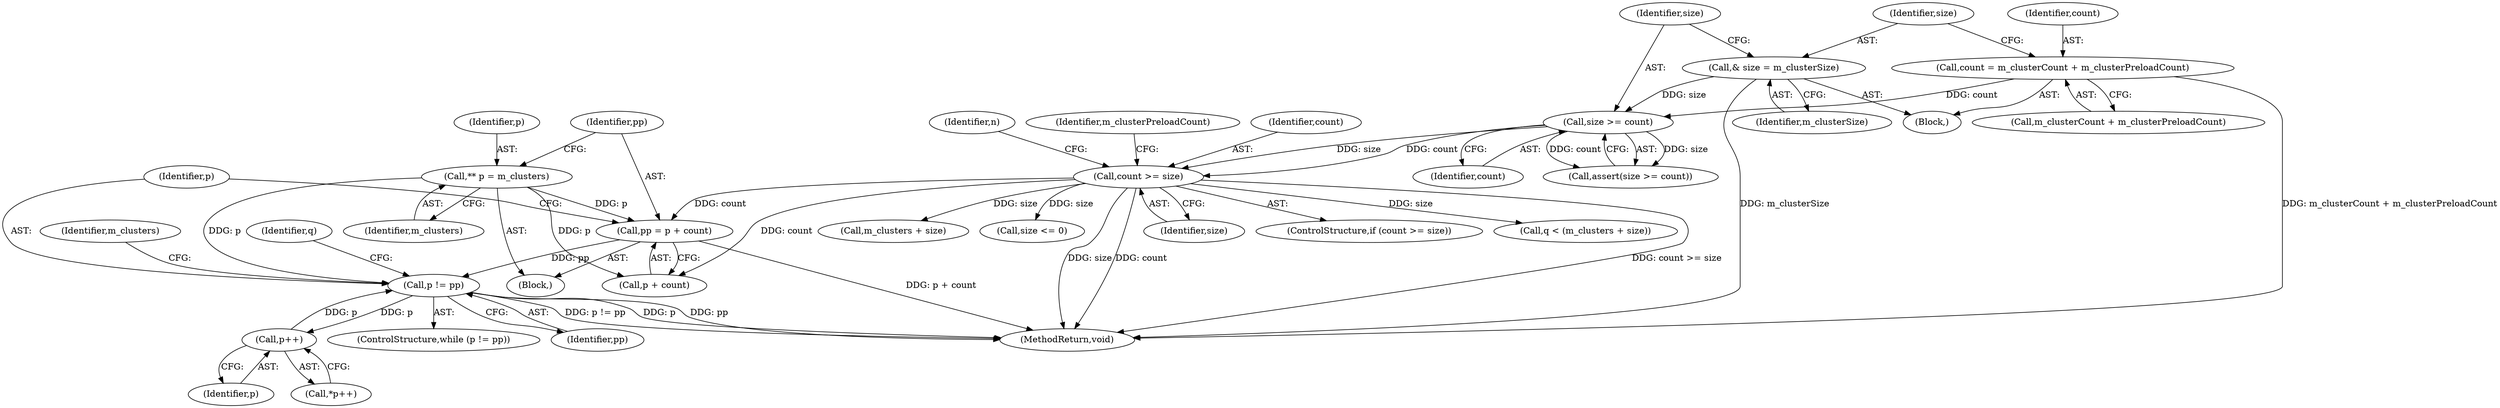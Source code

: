 digraph "1_Android_cc274e2abe8b2a6698a5c47d8aa4bb45f1f9538d@pointer" {
"1000165" [label="(Call,p != pp)"];
"1000173" [label="(Call,p++)"];
"1000165" [label="(Call,p != pp)"];
"1000156" [label="(Call,** p = m_clusters)"];
"1000159" [label="(Call,pp = p + count)"];
"1000136" [label="(Call,count >= size)"];
"1000122" [label="(Call,size >= count)"];
"1000118" [label="(Call,& size = m_clusterSize)"];
"1000112" [label="(Call,count = m_clusterCount + m_clusterPreloadCount)"];
"1000157" [label="(Identifier,p)"];
"1000142" [label="(Identifier,n)"];
"1000138" [label="(Identifier,size)"];
"1000119" [label="(Identifier,size)"];
"1000156" [label="(Call,** p = m_clusters)"];
"1000123" [label="(Identifier,size)"];
"1000173" [label="(Call,p++)"];
"1000118" [label="(Call,& size = m_clusterSize)"];
"1000251" [label="(MethodReturn,void)"];
"1000136" [label="(Call,count >= size)"];
"1000161" [label="(Call,p + count)"];
"1000135" [label="(ControlStructure,if (count >= size))"];
"1000176" [label="(Identifier,m_clusters)"];
"1000113" [label="(Identifier,count)"];
"1000164" [label="(ControlStructure,while (p != pp))"];
"1000124" [label="(Identifier,count)"];
"1000160" [label="(Identifier,pp)"];
"1000174" [label="(Identifier,p)"];
"1000165" [label="(Call,p != pp)"];
"1000185" [label="(Identifier,m_clusterPreloadCount)"];
"1000112" [label="(Call,count = m_clusterCount + m_clusterPreloadCount)"];
"1000122" [label="(Call,size >= count)"];
"1000102" [label="(Block,)"];
"1000158" [label="(Identifier,m_clusters)"];
"1000139" [label="(Block,)"];
"1000212" [label="(Call,q < (m_clusters + size))"];
"1000214" [label="(Call,m_clusters + size)"];
"1000167" [label="(Identifier,pp)"];
"1000137" [label="(Identifier,count)"];
"1000120" [label="(Identifier,m_clusterSize)"];
"1000114" [label="(Call,m_clusterCount + m_clusterPreloadCount)"];
"1000171" [label="(Identifier,q)"];
"1000166" [label="(Identifier,p)"];
"1000159" [label="(Call,pp = p + count)"];
"1000121" [label="(Call,assert(size >= count))"];
"1000172" [label="(Call,*p++)"];
"1000144" [label="(Call,size <= 0)"];
"1000165" -> "1000164"  [label="AST: "];
"1000165" -> "1000167"  [label="CFG: "];
"1000166" -> "1000165"  [label="AST: "];
"1000167" -> "1000165"  [label="AST: "];
"1000171" -> "1000165"  [label="CFG: "];
"1000176" -> "1000165"  [label="CFG: "];
"1000165" -> "1000251"  [label="DDG: p"];
"1000165" -> "1000251"  [label="DDG: pp"];
"1000165" -> "1000251"  [label="DDG: p != pp"];
"1000173" -> "1000165"  [label="DDG: p"];
"1000156" -> "1000165"  [label="DDG: p"];
"1000159" -> "1000165"  [label="DDG: pp"];
"1000165" -> "1000173"  [label="DDG: p"];
"1000173" -> "1000172"  [label="AST: "];
"1000173" -> "1000174"  [label="CFG: "];
"1000174" -> "1000173"  [label="AST: "];
"1000172" -> "1000173"  [label="CFG: "];
"1000156" -> "1000139"  [label="AST: "];
"1000156" -> "1000158"  [label="CFG: "];
"1000157" -> "1000156"  [label="AST: "];
"1000158" -> "1000156"  [label="AST: "];
"1000160" -> "1000156"  [label="CFG: "];
"1000156" -> "1000159"  [label="DDG: p"];
"1000156" -> "1000161"  [label="DDG: p"];
"1000159" -> "1000139"  [label="AST: "];
"1000159" -> "1000161"  [label="CFG: "];
"1000160" -> "1000159"  [label="AST: "];
"1000161" -> "1000159"  [label="AST: "];
"1000166" -> "1000159"  [label="CFG: "];
"1000159" -> "1000251"  [label="DDG: p + count"];
"1000136" -> "1000159"  [label="DDG: count"];
"1000136" -> "1000135"  [label="AST: "];
"1000136" -> "1000138"  [label="CFG: "];
"1000137" -> "1000136"  [label="AST: "];
"1000138" -> "1000136"  [label="AST: "];
"1000142" -> "1000136"  [label="CFG: "];
"1000185" -> "1000136"  [label="CFG: "];
"1000136" -> "1000251"  [label="DDG: count >= size"];
"1000136" -> "1000251"  [label="DDG: size"];
"1000136" -> "1000251"  [label="DDG: count"];
"1000122" -> "1000136"  [label="DDG: count"];
"1000122" -> "1000136"  [label="DDG: size"];
"1000136" -> "1000144"  [label="DDG: size"];
"1000136" -> "1000161"  [label="DDG: count"];
"1000136" -> "1000212"  [label="DDG: size"];
"1000136" -> "1000214"  [label="DDG: size"];
"1000122" -> "1000121"  [label="AST: "];
"1000122" -> "1000124"  [label="CFG: "];
"1000123" -> "1000122"  [label="AST: "];
"1000124" -> "1000122"  [label="AST: "];
"1000121" -> "1000122"  [label="CFG: "];
"1000122" -> "1000121"  [label="DDG: size"];
"1000122" -> "1000121"  [label="DDG: count"];
"1000118" -> "1000122"  [label="DDG: size"];
"1000112" -> "1000122"  [label="DDG: count"];
"1000118" -> "1000102"  [label="AST: "];
"1000118" -> "1000120"  [label="CFG: "];
"1000119" -> "1000118"  [label="AST: "];
"1000120" -> "1000118"  [label="AST: "];
"1000123" -> "1000118"  [label="CFG: "];
"1000118" -> "1000251"  [label="DDG: m_clusterSize"];
"1000112" -> "1000102"  [label="AST: "];
"1000112" -> "1000114"  [label="CFG: "];
"1000113" -> "1000112"  [label="AST: "];
"1000114" -> "1000112"  [label="AST: "];
"1000119" -> "1000112"  [label="CFG: "];
"1000112" -> "1000251"  [label="DDG: m_clusterCount + m_clusterPreloadCount"];
}

